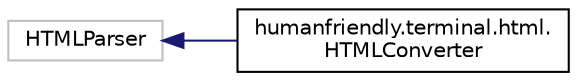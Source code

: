 digraph "Graphical Class Hierarchy"
{
 // LATEX_PDF_SIZE
  edge [fontname="Helvetica",fontsize="10",labelfontname="Helvetica",labelfontsize="10"];
  node [fontname="Helvetica",fontsize="10",shape=record];
  rankdir="LR";
  Node16166 [label="HTMLParser",height=0.2,width=0.4,color="grey75", fillcolor="white", style="filled",tooltip=" "];
  Node16166 -> Node0 [dir="back",color="midnightblue",fontsize="10",style="solid",fontname="Helvetica"];
  Node0 [label="humanfriendly.terminal.html.\lHTMLConverter",height=0.2,width=0.4,color="black", fillcolor="white", style="filled",URL="$classhumanfriendly_1_1terminal_1_1html_1_1HTMLConverter.html",tooltip=" "];
}
